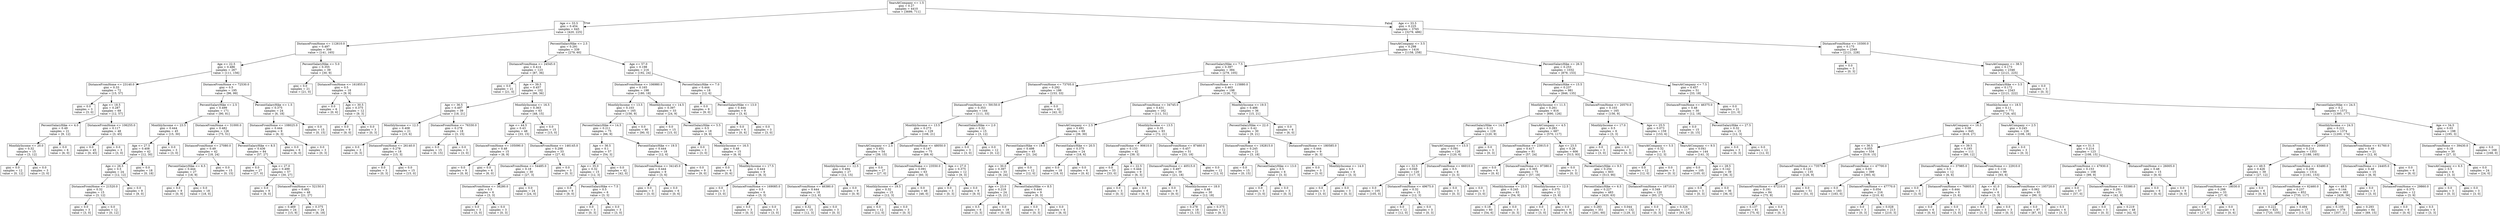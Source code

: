 digraph Tree {
node [shape=box] ;
0 [label="YearsAtCompany <= 1.5\ngini = 0.27\nsamples = 4410\nvalue = [3699, 711]"] ;
1 [label="Age <= 33.5\ngini = 0.454\nsamples = 645\nvalue = [420, 225]"] ;
0 -> 1 [labeldistance=2.5, labelangle=45, headlabel="True"] ;
2 [label="DistanceFromHome <= 112610.0\ngini = 0.497\nsamples = 306\nvalue = [141, 165]"] ;
1 -> 2 ;
3 [label="Age <= 22.5\ngini = 0.486\nsamples = 267\nvalue = [111, 156]"] ;
2 -> 3 ;
4 [label="DistanceFromHome <= 23140.0\ngini = 0.33\nsamples = 72\nvalue = [15, 57]"] ;
3 -> 4 ;
5 [label="gini = 0.0\nsamples = 3\nvalue = [3, 0]"] ;
4 -> 5 ;
6 [label="Age <= 18.5\ngini = 0.287\nsamples = 69\nvalue = [12, 57]"] ;
4 -> 6 ;
7 [label="PercentSalaryHike <= 4.0\ngini = 0.49\nsamples = 21\nvalue = [9, 12]"] ;
6 -> 7 ;
8 [label="MonthlyIncome <= 20.0\ngini = 0.32\nsamples = 15\nvalue = [3, 12]"] ;
7 -> 8 ;
9 [label="gini = 0.0\nsamples = 12\nvalue = [0, 12]"] ;
8 -> 9 ;
10 [label="gini = 0.0\nsamples = 3\nvalue = [3, 0]"] ;
8 -> 10 ;
11 [label="gini = 0.0\nsamples = 6\nvalue = [6, 0]"] ;
7 -> 11 ;
12 [label="DistanceFromHome <= 106255.0\ngini = 0.117\nsamples = 48\nvalue = [3, 45]"] ;
6 -> 12 ;
13 [label="gini = 0.0\nsamples = 45\nvalue = [0, 45]"] ;
12 -> 13 ;
14 [label="gini = 0.0\nsamples = 3\nvalue = [3, 0]"] ;
12 -> 14 ;
15 [label="DistanceFromHome <= 72530.0\ngini = 0.5\nsamples = 195\nvalue = [96, 99]"] ;
3 -> 15 ;
16 [label="PercentSalaryHike <= 2.5\ngini = 0.499\nsamples = 171\nvalue = [90, 81]"] ;
15 -> 16 ;
17 [label="MonthlyIncome <= 23.5\ngini = 0.444\nsamples = 45\nvalue = [15, 30]"] ;
16 -> 17 ;
18 [label="Age <= 27.5\ngini = 0.408\nsamples = 42\nvalue = [12, 30]"] ;
17 -> 18 ;
19 [label="Age <= 26.5\ngini = 0.5\nsamples = 24\nvalue = [12, 12]"] ;
18 -> 19 ;
20 [label="DistanceFromHome <= 21520.0\ngini = 0.32\nsamples = 15\nvalue = [3, 12]"] ;
19 -> 20 ;
21 [label="gini = 0.0\nsamples = 3\nvalue = [3, 0]"] ;
20 -> 21 ;
22 [label="gini = 0.0\nsamples = 12\nvalue = [0, 12]"] ;
20 -> 22 ;
23 [label="gini = 0.0\nsamples = 9\nvalue = [9, 0]"] ;
19 -> 23 ;
24 [label="gini = 0.0\nsamples = 18\nvalue = [0, 18]"] ;
18 -> 24 ;
25 [label="gini = 0.0\nsamples = 3\nvalue = [3, 0]"] ;
17 -> 25 ;
26 [label="DistanceFromHome <= 31000.0\ngini = 0.482\nsamples = 126\nvalue = [75, 51]"] ;
16 -> 26 ;
27 [label="DistanceFromHome <= 27080.0\ngini = 0.49\nsamples = 42\nvalue = [18, 24]"] ;
26 -> 27 ;
28 [label="PercentSalaryHike <= 6.5\ngini = 0.444\nsamples = 27\nvalue = [18, 9]"] ;
27 -> 28 ;
29 [label="gini = 0.0\nsamples = 9\nvalue = [0, 9]"] ;
28 -> 29 ;
30 [label="gini = 0.0\nsamples = 18\nvalue = [18, 0]"] ;
28 -> 30 ;
31 [label="gini = 0.0\nsamples = 15\nvalue = [0, 15]"] ;
27 -> 31 ;
32 [label="PercentSalaryHike <= 8.5\ngini = 0.436\nsamples = 84\nvalue = [57, 27]"] ;
26 -> 32 ;
33 [label="gini = 0.0\nsamples = 27\nvalue = [27, 0]"] ;
32 -> 33 ;
34 [label="Age <= 27.0\ngini = 0.499\nsamples = 57\nvalue = [30, 27]"] ;
32 -> 34 ;
35 [label="gini = 0.0\nsamples = 9\nvalue = [9, 0]"] ;
34 -> 35 ;
36 [label="DistanceFromHome <= 52150.0\ngini = 0.492\nsamples = 48\nvalue = [21, 27]"] ;
34 -> 36 ;
37 [label="gini = 0.469\nsamples = 24\nvalue = [15, 9]"] ;
36 -> 37 ;
38 [label="gini = 0.375\nsamples = 24\nvalue = [6, 18]"] ;
36 -> 38 ;
39 [label="PercentSalaryHike <= 1.5\ngini = 0.375\nsamples = 24\nvalue = [6, 18]"] ;
15 -> 39 ;
40 [label="DistanceFromHome <= 108025.0\ngini = 0.444\nsamples = 9\nvalue = [6, 3]"] ;
39 -> 40 ;
41 [label="gini = 0.0\nsamples = 6\nvalue = [6, 0]"] ;
40 -> 41 ;
42 [label="gini = 0.0\nsamples = 3\nvalue = [0, 3]"] ;
40 -> 42 ;
43 [label="gini = 0.0\nsamples = 15\nvalue = [0, 15]"] ;
39 -> 43 ;
44 [label="PercentSalaryHike <= 5.0\ngini = 0.355\nsamples = 39\nvalue = [30, 9]"] ;
2 -> 44 ;
45 [label="gini = 0.0\nsamples = 21\nvalue = [21, 0]"] ;
44 -> 45 ;
46 [label="DistanceFromHome <= 161855.0\ngini = 0.5\nsamples = 18\nvalue = [9, 9]"] ;
44 -> 46 ;
47 [label="gini = 0.0\nsamples = 6\nvalue = [0, 6]"] ;
46 -> 47 ;
48 [label="Age <= 30.5\ngini = 0.375\nsamples = 12\nvalue = [9, 3]"] ;
46 -> 48 ;
49 [label="gini = 0.0\nsamples = 9\nvalue = [9, 0]"] ;
48 -> 49 ;
50 [label="gini = 0.0\nsamples = 3\nvalue = [0, 3]"] ;
48 -> 50 ;
51 [label="PercentSalaryHike <= 2.5\ngini = 0.291\nsamples = 339\nvalue = [279, 60]"] ;
1 -> 51 ;
52 [label="DistanceFromHome <= 24545.0\ngini = 0.414\nsamples = 123\nvalue = [87, 36]"] ;
51 -> 52 ;
53 [label="gini = 0.0\nsamples = 21\nvalue = [21, 0]"] ;
52 -> 53 ;
54 [label="Age <= 39.5\ngini = 0.457\nsamples = 102\nvalue = [66, 36]"] ;
52 -> 54 ;
55 [label="Age <= 36.5\ngini = 0.497\nsamples = 39\nvalue = [18, 21]"] ;
54 -> 55 ;
56 [label="MonthlyIncome <= 12.5\ngini = 0.408\nsamples = 21\nvalue = [15, 6]"] ;
55 -> 56 ;
57 [label="gini = 0.0\nsamples = 3\nvalue = [0, 3]"] ;
56 -> 57 ;
58 [label="DistanceFromHome <= 26140.0\ngini = 0.278\nsamples = 18\nvalue = [15, 3]"] ;
56 -> 58 ;
59 [label="gini = 0.0\nsamples = 3\nvalue = [0, 3]"] ;
58 -> 59 ;
60 [label="gini = 0.0\nsamples = 15\nvalue = [15, 0]"] ;
58 -> 60 ;
61 [label="DistanceFromHome <= 76330.0\ngini = 0.278\nsamples = 18\nvalue = [3, 15]"] ;
55 -> 61 ;
62 [label="gini = 0.0\nsamples = 15\nvalue = [0, 15]"] ;
61 -> 62 ;
63 [label="gini = 0.0\nsamples = 3\nvalue = [3, 0]"] ;
61 -> 63 ;
64 [label="MonthlyIncome <= 16.5\ngini = 0.363\nsamples = 63\nvalue = [48, 15]"] ;
54 -> 64 ;
65 [label="Age <= 44.5\ngini = 0.43\nsamples = 48\nvalue = [33, 15]"] ;
64 -> 65 ;
66 [label="DistanceFromHome <= 105090.0\ngini = 0.48\nsamples = 15\nvalue = [6, 9]"] ;
65 -> 66 ;
67 [label="gini = 0.0\nsamples = 9\nvalue = [0, 9]"] ;
66 -> 67 ;
68 [label="gini = 0.0\nsamples = 6\nvalue = [6, 0]"] ;
66 -> 68 ;
69 [label="DistanceFromHome <= 146145.0\ngini = 0.298\nsamples = 33\nvalue = [27, 6]"] ;
65 -> 69 ;
70 [label="DistanceFromHome <= 54485.0\ngini = 0.18\nsamples = 30\nvalue = [27, 3]"] ;
69 -> 70 ;
71 [label="DistanceFromHome <= 38280.0\ngini = 0.5\nsamples = 6\nvalue = [3, 3]"] ;
70 -> 71 ;
72 [label="gini = 0.0\nsamples = 3\nvalue = [3, 0]"] ;
71 -> 72 ;
73 [label="gini = 0.0\nsamples = 3\nvalue = [0, 3]"] ;
71 -> 73 ;
74 [label="gini = 0.0\nsamples = 24\nvalue = [24, 0]"] ;
70 -> 74 ;
75 [label="gini = 0.0\nsamples = 3\nvalue = [0, 3]"] ;
69 -> 75 ;
76 [label="gini = 0.0\nsamples = 15\nvalue = [15, 0]"] ;
64 -> 76 ;
77 [label="Age <= 57.0\ngini = 0.198\nsamples = 216\nvalue = [192, 24]"] ;
51 -> 77 ;
78 [label="DistanceFromHome <= 106980.0\ngini = 0.165\nsamples = 198\nvalue = [180, 18]"] ;
77 -> 78 ;
79 [label="MonthlyIncome <= 13.5\ngini = 0.103\nsamples = 165\nvalue = [156, 9]"] ;
78 -> 79 ;
80 [label="PercentSalaryHike <= 14.5\ngini = 0.211\nsamples = 75\nvalue = [66, 9]"] ;
79 -> 80 ;
81 [label="Age <= 36.5\ngini = 0.1\nsamples = 57\nvalue = [54, 3]"] ;
80 -> 81 ;
82 [label="Age <= 35.0\ngini = 0.32\nsamples = 15\nvalue = [12, 3]"] ;
81 -> 82 ;
83 [label="gini = 0.0\nsamples = 9\nvalue = [9, 0]"] ;
82 -> 83 ;
84 [label="PercentSalaryHike <= 7.5\ngini = 0.5\nsamples = 6\nvalue = [3, 3]"] ;
82 -> 84 ;
85 [label="gini = 0.0\nsamples = 3\nvalue = [0, 3]"] ;
84 -> 85 ;
86 [label="gini = 0.0\nsamples = 3\nvalue = [3, 0]"] ;
84 -> 86 ;
87 [label="gini = 0.0\nsamples = 42\nvalue = [42, 0]"] ;
81 -> 87 ;
88 [label="PercentSalaryHike <= 19.5\ngini = 0.444\nsamples = 18\nvalue = [12, 6]"] ;
80 -> 88 ;
89 [label="DistanceFromHome <= 34145.0\ngini = 0.444\nsamples = 9\nvalue = [3, 6]"] ;
88 -> 89 ;
90 [label="gini = 0.0\nsamples = 3\nvalue = [3, 0]"] ;
89 -> 90 ;
91 [label="gini = 0.0\nsamples = 6\nvalue = [0, 6]"] ;
89 -> 91 ;
92 [label="gini = 0.0\nsamples = 9\nvalue = [9, 0]"] ;
88 -> 92 ;
93 [label="gini = 0.0\nsamples = 90\nvalue = [90, 0]"] ;
79 -> 93 ;
94 [label="MonthlyIncome <= 14.5\ngini = 0.397\nsamples = 33\nvalue = [24, 9]"] ;
78 -> 94 ;
95 [label="gini = 0.0\nsamples = 15\nvalue = [15, 0]"] ;
94 -> 95 ;
96 [label="PercentSalaryHike <= 5.5\ngini = 0.5\nsamples = 18\nvalue = [9, 9]"] ;
94 -> 96 ;
97 [label="gini = 0.0\nsamples = 3\nvalue = [3, 0]"] ;
96 -> 97 ;
98 [label="MonthlyIncome <= 16.5\ngini = 0.48\nsamples = 15\nvalue = [6, 9]"] ;
96 -> 98 ;
99 [label="gini = 0.0\nsamples = 6\nvalue = [0, 6]"] ;
98 -> 99 ;
100 [label="MonthlyIncome <= 17.5\ngini = 0.444\nsamples = 9\nvalue = [6, 3]"] ;
98 -> 100 ;
101 [label="gini = 0.0\nsamples = 3\nvalue = [3, 0]"] ;
100 -> 101 ;
102 [label="DistanceFromHome <= 169085.0\ngini = 0.5\nsamples = 6\nvalue = [3, 3]"] ;
100 -> 102 ;
103 [label="gini = 0.0\nsamples = 3\nvalue = [0, 3]"] ;
102 -> 103 ;
104 [label="gini = 0.0\nsamples = 3\nvalue = [3, 0]"] ;
102 -> 104 ;
105 [label="PercentSalaryHike <= 7.0\ngini = 0.444\nsamples = 18\nvalue = [12, 6]"] ;
77 -> 105 ;
106 [label="gini = 0.0\nsamples = 9\nvalue = [9, 0]"] ;
105 -> 106 ;
107 [label="PercentSalaryHike <= 13.0\ngini = 0.444\nsamples = 9\nvalue = [3, 6]"] ;
105 -> 107 ;
108 [label="gini = 0.0\nsamples = 6\nvalue = [0, 6]"] ;
107 -> 108 ;
109 [label="gini = 0.0\nsamples = 3\nvalue = [3, 0]"] ;
107 -> 109 ;
110 [label="Age <= 33.5\ngini = 0.225\nsamples = 3765\nvalue = [3279, 486]"] ;
0 -> 110 [labeldistance=2.5, labelangle=-45, headlabel="False"] ;
111 [label="YearsAtCompany <= 3.5\ngini = 0.298\nsamples = 1416\nvalue = [1158, 258]"] ;
110 -> 111 ;
112 [label="PercentSalaryHike <= 7.5\ngini = 0.397\nsamples = 384\nvalue = [279, 105]"] ;
111 -> 112 ;
113 [label="DistanceFromHome <= 73705.0\ngini = 0.292\nsamples = 186\nvalue = [153, 33]"] ;
112 -> 113 ;
114 [label="DistanceFromHome <= 59150.0\ngini = 0.353\nsamples = 144\nvalue = [111, 33]"] ;
113 -> 114 ;
115 [label="MonthlyIncome <= 13.5\ngini = 0.273\nsamples = 129\nvalue = [108, 21]"] ;
114 -> 115 ;
116 [label="YearsAtCompany <= 2.5\ngini = 0.401\nsamples = 54\nvalue = [39, 15]"] ;
115 -> 116 ;
117 [label="MonthlyIncome <= 12.5\ngini = 0.494\nsamples = 27\nvalue = [12, 15]"] ;
116 -> 117 ;
118 [label="DistanceFromHome <= 46380.0\ngini = 0.444\nsamples = 18\nvalue = [12, 6]"] ;
117 -> 118 ;
119 [label="gini = 0.32\nsamples = 15\nvalue = [12, 3]"] ;
118 -> 119 ;
120 [label="gini = 0.0\nsamples = 3\nvalue = [0, 3]"] ;
118 -> 120 ;
121 [label="gini = 0.0\nsamples = 9\nvalue = [0, 9]"] ;
117 -> 121 ;
122 [label="gini = 0.0\nsamples = 27\nvalue = [27, 0]"] ;
116 -> 122 ;
123 [label="DistanceFromHome <= 48050.0\ngini = 0.147\nsamples = 75\nvalue = [69, 6]"] ;
115 -> 123 ;
124 [label="DistanceFromHome <= 23550.0\ngini = 0.091\nsamples = 63\nvalue = [60, 3]"] ;
123 -> 124 ;
125 [label="MonthlyIncome <= 19.5\ngini = 0.32\nsamples = 15\nvalue = [12, 3]"] ;
124 -> 125 ;
126 [label="gini = 0.0\nsamples = 12\nvalue = [12, 0]"] ;
125 -> 126 ;
127 [label="gini = 0.0\nsamples = 3\nvalue = [0, 3]"] ;
125 -> 127 ;
128 [label="gini = 0.0\nsamples = 48\nvalue = [48, 0]"] ;
124 -> 128 ;
129 [label="Age <= 27.0\ngini = 0.375\nsamples = 12\nvalue = [9, 3]"] ;
123 -> 129 ;
130 [label="gini = 0.0\nsamples = 3\nvalue = [0, 3]"] ;
129 -> 130 ;
131 [label="gini = 0.0\nsamples = 9\nvalue = [9, 0]"] ;
129 -> 131 ;
132 [label="PercentSalaryHike <= 2.0\ngini = 0.32\nsamples = 15\nvalue = [3, 12]"] ;
114 -> 132 ;
133 [label="gini = 0.0\nsamples = 3\nvalue = [3, 0]"] ;
132 -> 133 ;
134 [label="gini = 0.0\nsamples = 12\nvalue = [0, 12]"] ;
132 -> 134 ;
135 [label="gini = 0.0\nsamples = 42\nvalue = [42, 0]"] ;
113 -> 135 ;
136 [label="DistanceFromHome <= 115880.0\ngini = 0.463\nsamples = 198\nvalue = [126, 72]"] ;
112 -> 136 ;
137 [label="DistanceFromHome <= 34745.0\ngini = 0.431\nsamples = 162\nvalue = [111, 51]"] ;
136 -> 137 ;
138 [label="YearsAtCompany <= 2.5\ngini = 0.491\nsamples = 69\nvalue = [39, 30]"] ;
137 -> 138 ;
139 [label="PercentSalaryHike <= 19.5\ngini = 0.498\nsamples = 45\nvalue = [21, 24]"] ;
138 -> 139 ;
140 [label="Age <= 30.0\ngini = 0.397\nsamples = 33\nvalue = [9, 24]"] ;
139 -> 140 ;
141 [label="Age <= 23.0\ngini = 0.219\nsamples = 24\nvalue = [3, 21]"] ;
140 -> 141 ;
142 [label="gini = 0.5\nsamples = 6\nvalue = [3, 3]"] ;
141 -> 142 ;
143 [label="gini = 0.0\nsamples = 18\nvalue = [0, 18]"] ;
141 -> 143 ;
144 [label="PercentSalaryHike <= 8.5\ngini = 0.444\nsamples = 9\nvalue = [6, 3]"] ;
140 -> 144 ;
145 [label="gini = 0.0\nsamples = 3\nvalue = [0, 3]"] ;
144 -> 145 ;
146 [label="gini = 0.0\nsamples = 6\nvalue = [6, 0]"] ;
144 -> 146 ;
147 [label="gini = 0.0\nsamples = 12\nvalue = [12, 0]"] ;
139 -> 147 ;
148 [label="PercentSalaryHike <= 20.5\ngini = 0.375\nsamples = 24\nvalue = [18, 6]"] ;
138 -> 148 ;
149 [label="gini = 0.0\nsamples = 18\nvalue = [18, 0]"] ;
148 -> 149 ;
150 [label="gini = 0.0\nsamples = 6\nvalue = [0, 6]"] ;
148 -> 150 ;
151 [label="MonthlyIncome <= 13.5\ngini = 0.35\nsamples = 93\nvalue = [72, 21]"] ;
137 -> 151 ;
152 [label="DistanceFromHome <= 90610.0\ngini = 0.133\nsamples = 42\nvalue = [39, 3]"] ;
151 -> 152 ;
153 [label="gini = 0.0\nsamples = 33\nvalue = [33, 0]"] ;
152 -> 153 ;
154 [label="Age <= 22.5\ngini = 0.444\nsamples = 9\nvalue = [6, 3]"] ;
152 -> 154 ;
155 [label="gini = 0.0\nsamples = 3\nvalue = [0, 3]"] ;
154 -> 155 ;
156 [label="gini = 0.0\nsamples = 6\nvalue = [6, 0]"] ;
154 -> 156 ;
157 [label="DistanceFromHome <= 87460.0\ngini = 0.457\nsamples = 51\nvalue = [33, 18]"] ;
151 -> 157 ;
158 [label="DistanceFromHome <= 40515.0\ngini = 0.497\nsamples = 39\nvalue = [21, 18]"] ;
157 -> 158 ;
159 [label="gini = 0.0\nsamples = 9\nvalue = [9, 0]"] ;
158 -> 159 ;
160 [label="MonthlyIncome <= 18.0\ngini = 0.48\nsamples = 30\nvalue = [12, 18]"] ;
158 -> 160 ;
161 [label="gini = 0.278\nsamples = 18\nvalue = [3, 15]"] ;
160 -> 161 ;
162 [label="gini = 0.375\nsamples = 12\nvalue = [9, 3]"] ;
160 -> 162 ;
163 [label="gini = 0.0\nsamples = 12\nvalue = [12, 0]"] ;
157 -> 163 ;
164 [label="MonthlyIncome <= 19.5\ngini = 0.486\nsamples = 36\nvalue = [15, 21]"] ;
136 -> 164 ;
165 [label="PercentSalaryHike <= 22.0\ngini = 0.42\nsamples = 30\nvalue = [9, 21]"] ;
164 -> 165 ;
166 [label="DistanceFromHome <= 192815.0\ngini = 0.245\nsamples = 21\nvalue = [3, 18]"] ;
165 -> 166 ;
167 [label="gini = 0.0\nsamples = 15\nvalue = [0, 15]"] ;
166 -> 167 ;
168 [label="PercentSalaryHike <= 13.0\ngini = 0.5\nsamples = 6\nvalue = [3, 3]"] ;
166 -> 168 ;
169 [label="gini = 0.0\nsamples = 3\nvalue = [3, 0]"] ;
168 -> 169 ;
170 [label="gini = 0.0\nsamples = 3\nvalue = [0, 3]"] ;
168 -> 170 ;
171 [label="DistanceFromHome <= 180585.0\ngini = 0.444\nsamples = 9\nvalue = [6, 3]"] ;
165 -> 171 ;
172 [label="gini = 0.0\nsamples = 3\nvalue = [3, 0]"] ;
171 -> 172 ;
173 [label="MonthlyIncome <= 14.0\ngini = 0.5\nsamples = 6\nvalue = [3, 3]"] ;
171 -> 173 ;
174 [label="gini = 0.0\nsamples = 3\nvalue = [3, 0]"] ;
173 -> 174 ;
175 [label="gini = 0.0\nsamples = 3\nvalue = [0, 3]"] ;
173 -> 175 ;
176 [label="gini = 0.0\nsamples = 6\nvalue = [6, 0]"] ;
164 -> 176 ;
177 [label="PercentSalaryHike <= 26.5\ngini = 0.253\nsamples = 1032\nvalue = [879, 153]"] ;
111 -> 177 ;
178 [label="PercentSalaryHike <= 15.5\ngini = 0.237\nsamples = 981\nvalue = [846, 135]"] ;
177 -> 178 ;
179 [label="MonthlyIncome <= 11.5\ngini = 0.261\nsamples = 816\nvalue = [690, 126]"] ;
178 -> 179 ;
180 [label="PercentSalaryHike <= 14.5\ngini = 0.13\nsamples = 129\nvalue = [120, 9]"] ;
179 -> 180 ;
181 [label="YearsAtCompany <= 13.5\ngini = 0.091\nsamples = 126\nvalue = [120, 6]"] ;
180 -> 181 ;
182 [label="Age <= 32.5\ngini = 0.049\nsamples = 120\nvalue = [117, 3]"] ;
181 -> 182 ;
183 [label="gini = 0.0\nsamples = 105\nvalue = [105, 0]"] ;
182 -> 183 ;
184 [label="DistanceFromHome <= 49675.0\ngini = 0.32\nsamples = 15\nvalue = [12, 3]"] ;
182 -> 184 ;
185 [label="gini = 0.0\nsamples = 12\nvalue = [12, 0]"] ;
184 -> 185 ;
186 [label="gini = 0.0\nsamples = 3\nvalue = [0, 3]"] ;
184 -> 186 ;
187 [label="DistanceFromHome <= 66010.0\ngini = 0.5\nsamples = 6\nvalue = [3, 3]"] ;
181 -> 187 ;
188 [label="gini = 0.0\nsamples = 3\nvalue = [0, 3]"] ;
187 -> 188 ;
189 [label="gini = 0.0\nsamples = 3\nvalue = [3, 0]"] ;
187 -> 189 ;
190 [label="gini = 0.0\nsamples = 3\nvalue = [0, 3]"] ;
180 -> 190 ;
191 [label="YearsAtCompany <= 4.5\ngini = 0.283\nsamples = 687\nvalue = [570, 117]"] ;
179 -> 191 ;
192 [label="DistanceFromHome <= 23915.0\ngini = 0.417\nsamples = 81\nvalue = [57, 24]"] ;
191 -> 192 ;
193 [label="gini = 0.0\nsamples = 6\nvalue = [0, 6]"] ;
192 -> 193 ;
194 [label="DistanceFromHome <= 97380.0\ngini = 0.365\nsamples = 75\nvalue = [57, 18]"] ;
192 -> 194 ;
195 [label="MonthlyIncome <= 23.5\ngini = 0.245\nsamples = 63\nvalue = [54, 9]"] ;
194 -> 195 ;
196 [label="gini = 0.18\nsamples = 60\nvalue = [54, 6]"] ;
195 -> 196 ;
197 [label="gini = 0.0\nsamples = 3\nvalue = [0, 3]"] ;
195 -> 197 ;
198 [label="MonthlyIncome <= 12.5\ngini = 0.375\nsamples = 12\nvalue = [3, 9]"] ;
194 -> 198 ;
199 [label="gini = 0.0\nsamples = 3\nvalue = [3, 0]"] ;
198 -> 199 ;
200 [label="gini = 0.0\nsamples = 9\nvalue = [0, 9]"] ;
198 -> 200 ;
201 [label="Age <= 23.5\ngini = 0.26\nsamples = 606\nvalue = [513, 93]"] ;
191 -> 201 ;
202 [label="gini = 0.0\nsamples = 3\nvalue = [0, 3]"] ;
201 -> 202 ;
203 [label="PercentSalaryHike <= 9.5\ngini = 0.254\nsamples = 603\nvalue = [513, 90]"] ;
201 -> 203 ;
204 [label="PercentSalaryHike <= 6.5\ngini = 0.227\nsamples = 483\nvalue = [420, 63]"] ;
203 -> 204 ;
205 [label="gini = 0.283\nsamples = 351\nvalue = [291, 60]"] ;
204 -> 205 ;
206 [label="gini = 0.044\nsamples = 132\nvalue = [129, 3]"] ;
204 -> 206 ;
207 [label="DistanceFromHome <= 18710.0\ngini = 0.349\nsamples = 120\nvalue = [93, 27]"] ;
203 -> 207 ;
208 [label="gini = 0.0\nsamples = 3\nvalue = [0, 3]"] ;
207 -> 208 ;
209 [label="gini = 0.326\nsamples = 117\nvalue = [93, 24]"] ;
207 -> 209 ;
210 [label="DistanceFromHome <= 20570.0\ngini = 0.103\nsamples = 165\nvalue = [156, 9]"] ;
178 -> 210 ;
211 [label="MonthlyIncome <= 17.0\ngini = 0.5\nsamples = 6\nvalue = [3, 3]"] ;
210 -> 211 ;
212 [label="gini = 0.0\nsamples = 3\nvalue = [3, 0]"] ;
211 -> 212 ;
213 [label="gini = 0.0\nsamples = 3\nvalue = [0, 3]"] ;
211 -> 213 ;
214 [label="Age <= 25.5\ngini = 0.073\nsamples = 159\nvalue = [153, 6]"] ;
210 -> 214 ;
215 [label="YearsAtCompany <= 5.5\ngini = 0.32\nsamples = 15\nvalue = [12, 3]"] ;
214 -> 215 ;
216 [label="gini = 0.0\nsamples = 12\nvalue = [12, 0]"] ;
215 -> 216 ;
217 [label="gini = 0.0\nsamples = 3\nvalue = [0, 3]"] ;
215 -> 217 ;
218 [label="YearsAtCompany <= 9.5\ngini = 0.041\nsamples = 144\nvalue = [141, 3]"] ;
214 -> 218 ;
219 [label="gini = 0.0\nsamples = 105\nvalue = [105, 0]"] ;
218 -> 219 ;
220 [label="Age <= 28.5\ngini = 0.142\nsamples = 39\nvalue = [36, 3]"] ;
218 -> 220 ;
221 [label="gini = 0.0\nsamples = 3\nvalue = [0, 3]"] ;
220 -> 221 ;
222 [label="gini = 0.0\nsamples = 36\nvalue = [36, 0]"] ;
220 -> 222 ;
223 [label="YearsAtCompany <= 7.5\ngini = 0.457\nsamples = 51\nvalue = [33, 18]"] ;
177 -> 223 ;
224 [label="DistanceFromHome <= 46375.0\ngini = 0.48\nsamples = 30\nvalue = [12, 18]"] ;
223 -> 224 ;
225 [label="gini = 0.0\nsamples = 15\nvalue = [0, 15]"] ;
224 -> 225 ;
226 [label="PercentSalaryHike <= 27.5\ngini = 0.32\nsamples = 15\nvalue = [12, 3]"] ;
224 -> 226 ;
227 [label="gini = 0.0\nsamples = 3\nvalue = [0, 3]"] ;
226 -> 227 ;
228 [label="gini = 0.0\nsamples = 12\nvalue = [12, 0]"] ;
226 -> 228 ;
229 [label="gini = 0.0\nsamples = 21\nvalue = [21, 0]"] ;
223 -> 229 ;
230 [label="DistanceFromHome <= 10300.0\ngini = 0.175\nsamples = 2349\nvalue = [2121, 228]"] ;
110 -> 230 ;
231 [label="gini = 0.0\nsamples = 3\nvalue = [0, 3]"] ;
230 -> 231 ;
232 [label="YearsAtCompany <= 38.5\ngini = 0.173\nsamples = 2346\nvalue = [2121, 225]"] ;
230 -> 232 ;
233 [label="PercentSalaryHike <= 3.5\ngini = 0.172\nsamples = 2343\nvalue = [2121, 222]"] ;
232 -> 233 ;
234 [label="MonthlyIncome <= 18.5\ngini = 0.11\nsamples = 771\nvalue = [726, 45]"] ;
233 -> 234 ;
235 [label="YearsAtCompany <= 16.5\ngini = 0.08\nsamples = 645\nvalue = [618, 27]"] ;
234 -> 235 ;
236 [label="Age <= 36.5\ngini = 0.055\nsamples = 534\nvalue = [519, 15]"] ;
235 -> 236 ;
237 [label="DistanceFromHome <= 73570.0\ngini = 0.124\nsamples = 135\nvalue = [126, 9]"] ;
236 -> 237 ;
238 [label="DistanceFromHome <= 67210.0\ngini = 0.191\nsamples = 84\nvalue = [75, 9]"] ;
237 -> 238 ;
239 [label="gini = 0.137\nsamples = 81\nvalue = [75, 6]"] ;
238 -> 239 ;
240 [label="gini = 0.0\nsamples = 3\nvalue = [0, 3]"] ;
238 -> 240 ;
241 [label="gini = 0.0\nsamples = 51\nvalue = [51, 0]"] ;
237 -> 241 ;
242 [label="DistanceFromHome <= 47700.0\ngini = 0.03\nsamples = 399\nvalue = [393, 6]"] ;
236 -> 242 ;
243 [label="gini = 0.0\nsamples = 183\nvalue = [183, 0]"] ;
242 -> 243 ;
244 [label="DistanceFromHome <= 47770.0\ngini = 0.054\nsamples = 216\nvalue = [210, 6]"] ;
242 -> 244 ;
245 [label="gini = 0.0\nsamples = 3\nvalue = [0, 3]"] ;
244 -> 245 ;
246 [label="gini = 0.028\nsamples = 213\nvalue = [210, 3]"] ;
244 -> 246 ;
247 [label="Age <= 39.5\ngini = 0.193\nsamples = 111\nvalue = [99, 12]"] ;
235 -> 247 ;
248 [label="DistanceFromHome <= 37985.0\ngini = 0.5\nsamples = 12\nvalue = [6, 6]"] ;
247 -> 248 ;
249 [label="gini = 0.0\nsamples = 3\nvalue = [3, 0]"] ;
248 -> 249 ;
250 [label="DistanceFromHome <= 76805.0\ngini = 0.444\nsamples = 9\nvalue = [3, 6]"] ;
248 -> 250 ;
251 [label="gini = 0.0\nsamples = 6\nvalue = [0, 6]"] ;
250 -> 251 ;
252 [label="gini = 0.0\nsamples = 3\nvalue = [3, 0]"] ;
250 -> 252 ;
253 [label="DistanceFromHome <= 22910.0\ngini = 0.114\nsamples = 99\nvalue = [93, 6]"] ;
247 -> 253 ;
254 [label="Age <= 41.0\ngini = 0.5\nsamples = 6\nvalue = [3, 3]"] ;
253 -> 254 ;
255 [label="gini = 0.0\nsamples = 3\nvalue = [3, 0]"] ;
254 -> 255 ;
256 [label="gini = 0.0\nsamples = 3\nvalue = [0, 3]"] ;
254 -> 256 ;
257 [label="DistanceFromHome <= 195720.0\ngini = 0.062\nsamples = 93\nvalue = [90, 3]"] ;
253 -> 257 ;
258 [label="gini = 0.0\nsamples = 87\nvalue = [87, 0]"] ;
257 -> 258 ;
259 [label="gini = 0.5\nsamples = 6\nvalue = [3, 3]"] ;
257 -> 259 ;
260 [label="YearsAtCompany <= 2.5\ngini = 0.245\nsamples = 126\nvalue = [108, 18]"] ;
234 -> 260 ;
261 [label="gini = 0.0\nsamples = 3\nvalue = [0, 3]"] ;
260 -> 261 ;
262 [label="Age <= 51.5\ngini = 0.214\nsamples = 123\nvalue = [108, 15]"] ;
260 -> 262 ;
263 [label="DistanceFromHome <= 47930.0\ngini = 0.153\nsamples = 108\nvalue = [99, 9]"] ;
262 -> 263 ;
264 [label="gini = 0.0\nsamples = 57\nvalue = [57, 0]"] ;
263 -> 264 ;
265 [label="DistanceFromHome <= 53380.0\ngini = 0.291\nsamples = 51\nvalue = [42, 9]"] ;
263 -> 265 ;
266 [label="gini = 0.0\nsamples = 3\nvalue = [0, 3]"] ;
265 -> 266 ;
267 [label="gini = 0.219\nsamples = 48\nvalue = [42, 6]"] ;
265 -> 267 ;
268 [label="DistanceFromHome <= 26005.0\ngini = 0.48\nsamples = 15\nvalue = [9, 6]"] ;
262 -> 268 ;
269 [label="gini = 0.0\nsamples = 6\nvalue = [0, 6]"] ;
268 -> 269 ;
270 [label="gini = 0.0\nsamples = 9\nvalue = [9, 0]"] ;
268 -> 270 ;
271 [label="PercentSalaryHike <= 24.5\ngini = 0.2\nsamples = 1572\nvalue = [1395, 177]"] ;
233 -> 271 ;
272 [label="MonthlyIncome <= 24.5\ngini = 0.221\nsamples = 1374\nvalue = [1200, 174]"] ;
271 -> 272 ;
273 [label="DistanceFromHome <= 20060.0\ngini = 0.214\nsamples = 1353\nvalue = [1188, 165]"] ;
272 -> 273 ;
274 [label="Age <= 49.5\ngini = 0.426\nsamples = 39\nvalue = [27, 12]"] ;
273 -> 274 ;
275 [label="DistanceFromHome <= 18030.0\ngini = 0.298\nsamples = 33\nvalue = [27, 6]"] ;
274 -> 275 ;
276 [label="gini = 0.0\nsamples = 27\nvalue = [27, 0]"] ;
275 -> 276 ;
277 [label="gini = 0.0\nsamples = 6\nvalue = [0, 6]"] ;
275 -> 277 ;
278 [label="gini = 0.0\nsamples = 6\nvalue = [0, 6]"] ;
274 -> 278 ;
279 [label="DistanceFromHome <= 63480.0\ngini = 0.206\nsamples = 1314\nvalue = [1161, 153]"] ;
273 -> 279 ;
280 [label="DistanceFromHome <= 62460.0\ngini = 0.237\nsamples = 852\nvalue = [735, 117]"] ;
279 -> 280 ;
281 [label="gini = 0.222\nsamples = 825\nvalue = [720, 105]"] ;
280 -> 281 ;
282 [label="gini = 0.494\nsamples = 27\nvalue = [15, 12]"] ;
280 -> 282 ;
283 [label="Age <= 48.5\ngini = 0.144\nsamples = 462\nvalue = [426, 36]"] ;
279 -> 283 ;
284 [label="gini = 0.105\nsamples = 378\nvalue = [357, 21]"] ;
283 -> 284 ;
285 [label="gini = 0.293\nsamples = 84\nvalue = [69, 15]"] ;
283 -> 285 ;
286 [label="DistanceFromHome <= 61760.0\ngini = 0.49\nsamples = 21\nvalue = [12, 9]"] ;
272 -> 286 ;
287 [label="DistanceFromHome <= 24405.0\ngini = 0.48\nsamples = 15\nvalue = [6, 9]"] ;
286 -> 287 ;
288 [label="gini = 0.0\nsamples = 3\nvalue = [3, 0]"] ;
287 -> 288 ;
289 [label="DistanceFromHome <= 29860.0\ngini = 0.375\nsamples = 12\nvalue = [3, 9]"] ;
287 -> 289 ;
290 [label="gini = 0.0\nsamples = 6\nvalue = [0, 6]"] ;
289 -> 290 ;
291 [label="gini = 0.5\nsamples = 6\nvalue = [3, 3]"] ;
289 -> 291 ;
292 [label="gini = 0.0\nsamples = 6\nvalue = [6, 0]"] ;
286 -> 292 ;
293 [label="Age <= 34.5\ngini = 0.03\nsamples = 198\nvalue = [195, 3]"] ;
271 -> 293 ;
294 [label="DistanceFromHome <= 39430.0\ngini = 0.18\nsamples = 30\nvalue = [27, 3]"] ;
293 -> 294 ;
295 [label="YearsAtCompany <= 6.5\ngini = 0.5\nsamples = 6\nvalue = [3, 3]"] ;
294 -> 295 ;
296 [label="gini = 0.0\nsamples = 3\nvalue = [0, 3]"] ;
295 -> 296 ;
297 [label="gini = 0.0\nsamples = 3\nvalue = [3, 0]"] ;
295 -> 297 ;
298 [label="gini = 0.0\nsamples = 24\nvalue = [24, 0]"] ;
294 -> 298 ;
299 [label="gini = 0.0\nsamples = 168\nvalue = [168, 0]"] ;
293 -> 299 ;
300 [label="gini = 0.0\nsamples = 3\nvalue = [0, 3]"] ;
232 -> 300 ;
}